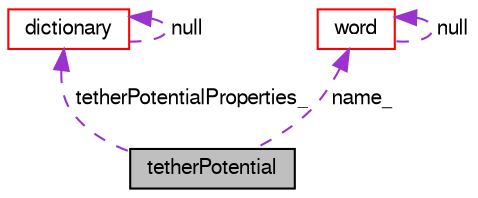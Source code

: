 digraph "tetherPotential"
{
  bgcolor="transparent";
  edge [fontname="FreeSans",fontsize="10",labelfontname="FreeSans",labelfontsize="10"];
  node [fontname="FreeSans",fontsize="10",shape=record];
  Node4 [label="tetherPotential",height=0.2,width=0.4,color="black", fillcolor="grey75", style="filled", fontcolor="black"];
  Node5 -> Node4 [dir="back",color="darkorchid3",fontsize="10",style="dashed",label=" tetherPotentialProperties_" ,fontname="FreeSans"];
  Node5 [label="dictionary",height=0.2,width=0.4,color="red",URL="$a26014.html",tooltip="A list of keyword definitions, which are a keyword followed by any number of values (e..."];
  Node5 -> Node5 [dir="back",color="darkorchid3",fontsize="10",style="dashed",label=" null" ,fontname="FreeSans"];
  Node18 -> Node4 [dir="back",color="darkorchid3",fontsize="10",style="dashed",label=" name_" ,fontname="FreeSans"];
  Node18 [label="word",height=0.2,width=0.4,color="red",URL="$a28258.html",tooltip="A class for handling words, derived from string. "];
  Node18 -> Node18 [dir="back",color="darkorchid3",fontsize="10",style="dashed",label=" null" ,fontname="FreeSans"];
}
